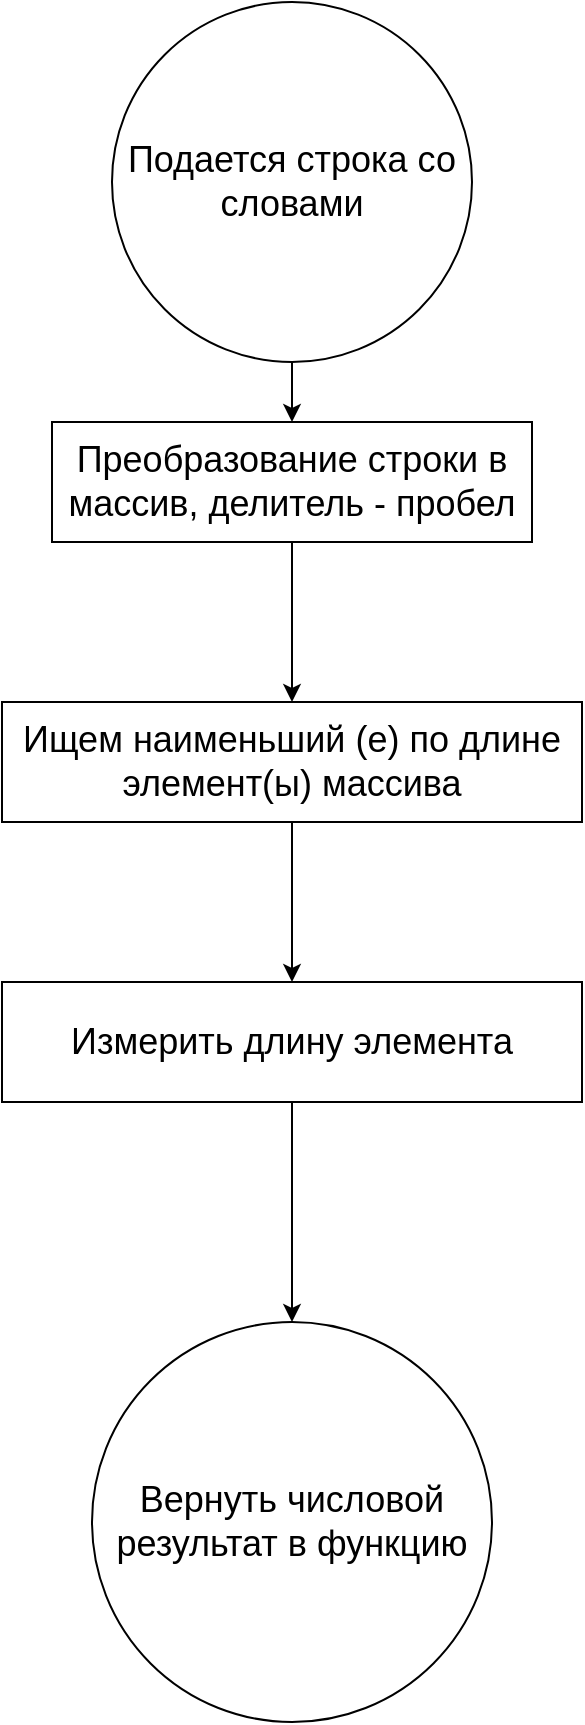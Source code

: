 <mxfile version="13.10.0" type="embed">
    <diagram id="s-4EpxlCK66eqsQFJSC4" name="Страница 1">
        <mxGraphModel dx="1351" dy="954" grid="1" gridSize="10" guides="1" tooltips="1" connect="1" arrows="1" fold="1" page="1" pageScale="1" pageWidth="200000" pageHeight="200000" math="0" shadow="0">
            <root>
                <mxCell id="0"/>
                <mxCell id="1" parent="0"/>
                <mxCell id="6" value="" style="edgeStyle=orthogonalEdgeStyle;rounded=0;orthogonalLoop=1;jettySize=auto;html=1;" parent="1" source="2" target="5" edge="1">
                    <mxGeometry relative="1" as="geometry"/>
                </mxCell>
                <mxCell id="2" value="&lt;font style=&quot;font-size: 18px&quot;&gt;Подается строка со словами&lt;/font&gt;" style="ellipse;whiteSpace=wrap;html=1;aspect=fixed;" parent="1" vertex="1">
                    <mxGeometry x="710" y="190" width="180" height="180" as="geometry"/>
                </mxCell>
                <mxCell id="4" value="&lt;font style=&quot;font-size: 18px&quot;&gt;Вернуть числовой результат в функцию&lt;/font&gt;" style="ellipse;whiteSpace=wrap;html=1;aspect=fixed;" parent="1" vertex="1">
                    <mxGeometry x="700" y="850" width="200" height="200" as="geometry"/>
                </mxCell>
                <mxCell id="8" value="" style="edgeStyle=orthogonalEdgeStyle;rounded=0;orthogonalLoop=1;jettySize=auto;html=1;" parent="1" source="5" target="7" edge="1">
                    <mxGeometry relative="1" as="geometry"/>
                </mxCell>
                <mxCell id="5" value="&lt;font style=&quot;font-size: 18px&quot;&gt;Преобразование строки в массив, делитель - пробел&lt;/font&gt;" style="whiteSpace=wrap;html=1;" parent="1" vertex="1">
                    <mxGeometry x="680" y="400" width="240" height="60" as="geometry"/>
                </mxCell>
                <mxCell id="10" value="" style="edgeStyle=orthogonalEdgeStyle;rounded=0;orthogonalLoop=1;jettySize=auto;html=1;" parent="1" source="7" edge="1">
                    <mxGeometry relative="1" as="geometry">
                        <mxPoint x="800" y="680.0" as="targetPoint"/>
                    </mxGeometry>
                </mxCell>
                <mxCell id="7" value="&lt;font style=&quot;font-size: 18px&quot;&gt;Ищем наименьший (е) по длине элемент(ы) массива&lt;/font&gt;" style="whiteSpace=wrap;html=1;" parent="1" vertex="1">
                    <mxGeometry x="655" y="540" width="290" height="60" as="geometry"/>
                </mxCell>
                <mxCell id="26" value="" style="edgeStyle=orthogonalEdgeStyle;rounded=0;orthogonalLoop=1;jettySize=auto;html=1;" edge="1" parent="1" source="25" target="4">
                    <mxGeometry relative="1" as="geometry"/>
                </mxCell>
                <mxCell id="25" value="&lt;font style=&quot;font-size: 18px&quot;&gt;Измерить длину элемента&lt;/font&gt;" style="whiteSpace=wrap;html=1;" vertex="1" parent="1">
                    <mxGeometry x="655" y="680" width="290" height="60" as="geometry"/>
                </mxCell>
            </root>
        </mxGraphModel>
    </diagram>
</mxfile>